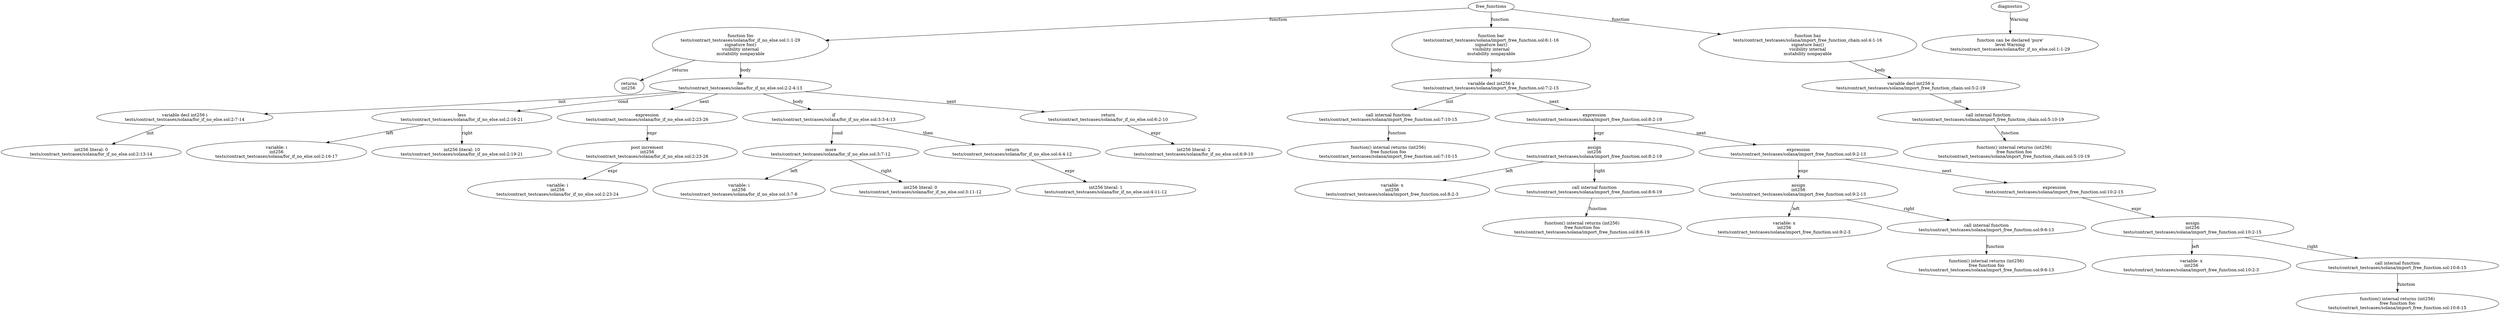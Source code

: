 strict digraph "tests/contract_testcases/solana/import_free_function_chain.sol" {
	foo [label="function foo\ntests/contract_testcases/solana/for_if_no_else.sol:1:1-29\nsignature foo()\nvisibility internal\nmutability nonpayable"]
	returns [label="returns\nint256 "]
	for [label="for\ntests/contract_testcases/solana/for_if_no_else.sol:2:2-4:13"]
	var_decl [label="variable decl int256 i\ntests/contract_testcases/solana/for_if_no_else.sol:2:7-14"]
	number_literal [label="int256 literal: 0\ntests/contract_testcases/solana/for_if_no_else.sol:2:13-14"]
	less [label="less\ntests/contract_testcases/solana/for_if_no_else.sol:2:16-21"]
	variable [label="variable: i\nint256\ntests/contract_testcases/solana/for_if_no_else.sol:2:16-17"]
	number_literal_8 [label="int256 literal: 10\ntests/contract_testcases/solana/for_if_no_else.sol:2:19-21"]
	expr [label="expression\ntests/contract_testcases/solana/for_if_no_else.sol:2:23-26"]
	post_increment [label="post increment\nint256\ntests/contract_testcases/solana/for_if_no_else.sol:2:23-26"]
	variable_11 [label="variable: i\nint256\ntests/contract_testcases/solana/for_if_no_else.sol:2:23-24"]
	if [label="if\ntests/contract_testcases/solana/for_if_no_else.sol:3:3-4:13"]
	more [label="more\ntests/contract_testcases/solana/for_if_no_else.sol:3:7-12"]
	variable_14 [label="variable: i\nint256\ntests/contract_testcases/solana/for_if_no_else.sol:3:7-8"]
	number_literal_15 [label="int256 literal: 0\ntests/contract_testcases/solana/for_if_no_else.sol:3:11-12"]
	return [label="return\ntests/contract_testcases/solana/for_if_no_else.sol:4:4-12"]
	number_literal_17 [label="int256 literal: 1\ntests/contract_testcases/solana/for_if_no_else.sol:4:11-12"]
	return_18 [label="return\ntests/contract_testcases/solana/for_if_no_else.sol:6:2-10"]
	number_literal_19 [label="int256 literal: 2\ntests/contract_testcases/solana/for_if_no_else.sol:6:9-10"]
	bar [label="function bar\ntests/contract_testcases/solana/import_free_function.sol:6:1-16\nsignature bar()\nvisibility internal\nmutability nonpayable"]
	var_decl_21 [label="variable decl int256 x\ntests/contract_testcases/solana/import_free_function.sol:7:2-15"]
	call_internal_function [label="call internal function\ntests/contract_testcases/solana/import_free_function.sol:7:10-15"]
	internal_function [label="function() internal returns (int256)\nfree function foo\ntests/contract_testcases/solana/import_free_function.sol:7:10-15"]
	expr_24 [label="expression\ntests/contract_testcases/solana/import_free_function.sol:8:2-19"]
	assign [label="assign\nint256\ntests/contract_testcases/solana/import_free_function.sol:8:2-19"]
	variable_26 [label="variable: x\nint256\ntests/contract_testcases/solana/import_free_function.sol:8:2-3"]
	call_internal_function_27 [label="call internal function\ntests/contract_testcases/solana/import_free_function.sol:8:6-19"]
	internal_function_28 [label="function() internal returns (int256)\nfree function foo\ntests/contract_testcases/solana/import_free_function.sol:8:6-19"]
	expr_29 [label="expression\ntests/contract_testcases/solana/import_free_function.sol:9:2-13"]
	assign_30 [label="assign\nint256\ntests/contract_testcases/solana/import_free_function.sol:9:2-13"]
	variable_31 [label="variable: x\nint256\ntests/contract_testcases/solana/import_free_function.sol:9:2-3"]
	call_internal_function_32 [label="call internal function\ntests/contract_testcases/solana/import_free_function.sol:9:6-13"]
	internal_function_33 [label="function() internal returns (int256)\nfree function foo\ntests/contract_testcases/solana/import_free_function.sol:9:6-13"]
	expr_34 [label="expression\ntests/contract_testcases/solana/import_free_function.sol:10:2-15"]
	assign_35 [label="assign\nint256\ntests/contract_testcases/solana/import_free_function.sol:10:2-15"]
	variable_36 [label="variable: x\nint256\ntests/contract_testcases/solana/import_free_function.sol:10:2-3"]
	call_internal_function_37 [label="call internal function\ntests/contract_testcases/solana/import_free_function.sol:10:6-15"]
	internal_function_38 [label="function() internal returns (int256)\nfree function foo\ntests/contract_testcases/solana/import_free_function.sol:10:6-15"]
	baz [label="function baz\ntests/contract_testcases/solana/import_free_function_chain.sol:4:1-16\nsignature baz()\nvisibility internal\nmutability nonpayable"]
	var_decl_40 [label="variable decl int256 x\ntests/contract_testcases/solana/import_free_function_chain.sol:5:2-19"]
	call_internal_function_41 [label="call internal function\ntests/contract_testcases/solana/import_free_function_chain.sol:5:10-19"]
	internal_function_42 [label="function() internal returns (int256)\nfree function foo\ntests/contract_testcases/solana/import_free_function_chain.sol:5:10-19"]
	diagnostic [label="function can be declared 'pure'\nlevel Warning\ntests/contract_testcases/solana/for_if_no_else.sol:1:1-29"]
	free_functions -> foo [label="function"]
	foo -> returns [label="returns"]
	foo -> for [label="body"]
	for -> var_decl [label="init"]
	var_decl -> number_literal [label="init"]
	for -> less [label="cond"]
	less -> variable [label="left"]
	less -> number_literal_8 [label="right"]
	for -> expr [label="next"]
	expr -> post_increment [label="expr"]
	post_increment -> variable_11 [label="expr"]
	for -> if [label="body"]
	if -> more [label="cond"]
	more -> variable_14 [label="left"]
	more -> number_literal_15 [label="right"]
	if -> return [label="then"]
	return -> number_literal_17 [label="expr"]
	for -> return_18 [label="next"]
	return_18 -> number_literal_19 [label="expr"]
	free_functions -> bar [label="function"]
	bar -> var_decl_21 [label="body"]
	var_decl_21 -> call_internal_function [label="init"]
	call_internal_function -> internal_function [label="function"]
	var_decl_21 -> expr_24 [label="next"]
	expr_24 -> assign [label="expr"]
	assign -> variable_26 [label="left"]
	assign -> call_internal_function_27 [label="right"]
	call_internal_function_27 -> internal_function_28 [label="function"]
	expr_24 -> expr_29 [label="next"]
	expr_29 -> assign_30 [label="expr"]
	assign_30 -> variable_31 [label="left"]
	assign_30 -> call_internal_function_32 [label="right"]
	call_internal_function_32 -> internal_function_33 [label="function"]
	expr_29 -> expr_34 [label="next"]
	expr_34 -> assign_35 [label="expr"]
	assign_35 -> variable_36 [label="left"]
	assign_35 -> call_internal_function_37 [label="right"]
	call_internal_function_37 -> internal_function_38 [label="function"]
	free_functions -> baz [label="function"]
	baz -> var_decl_40 [label="body"]
	var_decl_40 -> call_internal_function_41 [label="init"]
	call_internal_function_41 -> internal_function_42 [label="function"]
	diagnostics -> diagnostic [label="Warning"]
}
